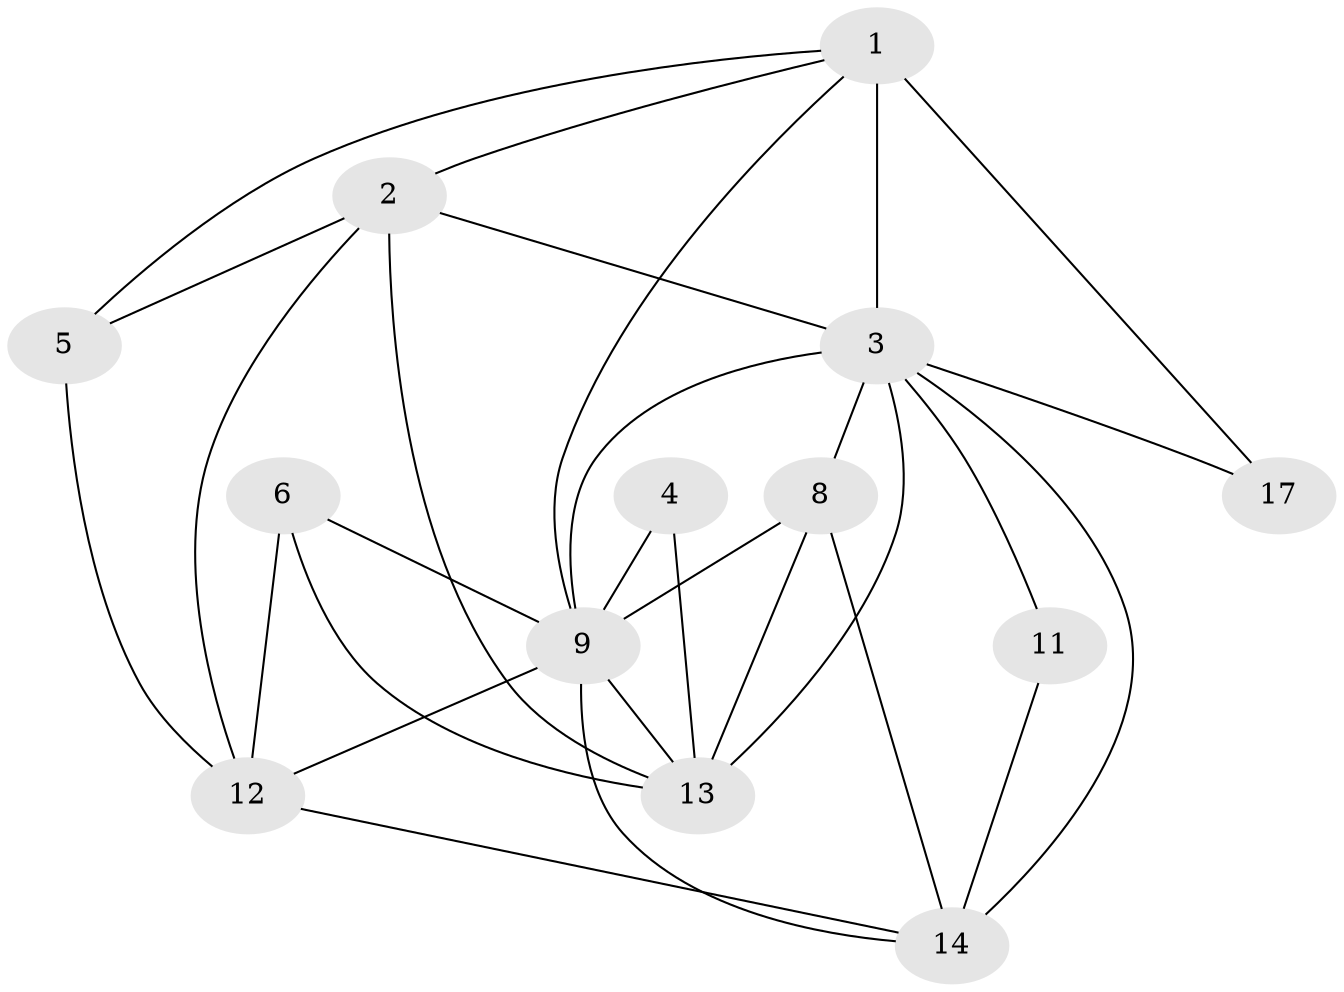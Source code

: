 // original degree distribution, {4: 0.14754098360655737, 2: 0.2786885245901639, 3: 0.21311475409836064, 0: 0.08196721311475409, 1: 0.13114754098360656, 6: 0.03278688524590164, 5: 0.11475409836065574}
// Generated by graph-tools (version 1.1) at 2025/48/03/04/25 22:48:32]
// undirected, 13 vertices, 29 edges
graph export_dot {
  node [color=gray90,style=filled];
  1;
  2;
  3;
  4;
  5;
  6;
  8;
  9;
  11;
  12;
  13;
  14;
  17;
  1 -- 2 [weight=1.0];
  1 -- 3 [weight=4.0];
  1 -- 5 [weight=1.0];
  1 -- 9 [weight=1.0];
  1 -- 17 [weight=1.0];
  2 -- 3 [weight=3.0];
  2 -- 5 [weight=1.0];
  2 -- 12 [weight=1.0];
  2 -- 13 [weight=1.0];
  3 -- 8 [weight=1.0];
  3 -- 9 [weight=1.0];
  3 -- 11 [weight=1.0];
  3 -- 13 [weight=3.0];
  3 -- 14 [weight=2.0];
  3 -- 17 [weight=1.0];
  4 -- 9 [weight=1.0];
  4 -- 13 [weight=1.0];
  5 -- 12 [weight=1.0];
  6 -- 9 [weight=1.0];
  6 -- 12 [weight=1.0];
  6 -- 13 [weight=1.0];
  8 -- 9 [weight=2.0];
  8 -- 13 [weight=1.0];
  8 -- 14 [weight=1.0];
  9 -- 12 [weight=1.0];
  9 -- 13 [weight=2.0];
  9 -- 14 [weight=1.0];
  11 -- 14 [weight=1.0];
  12 -- 14 [weight=1.0];
}
